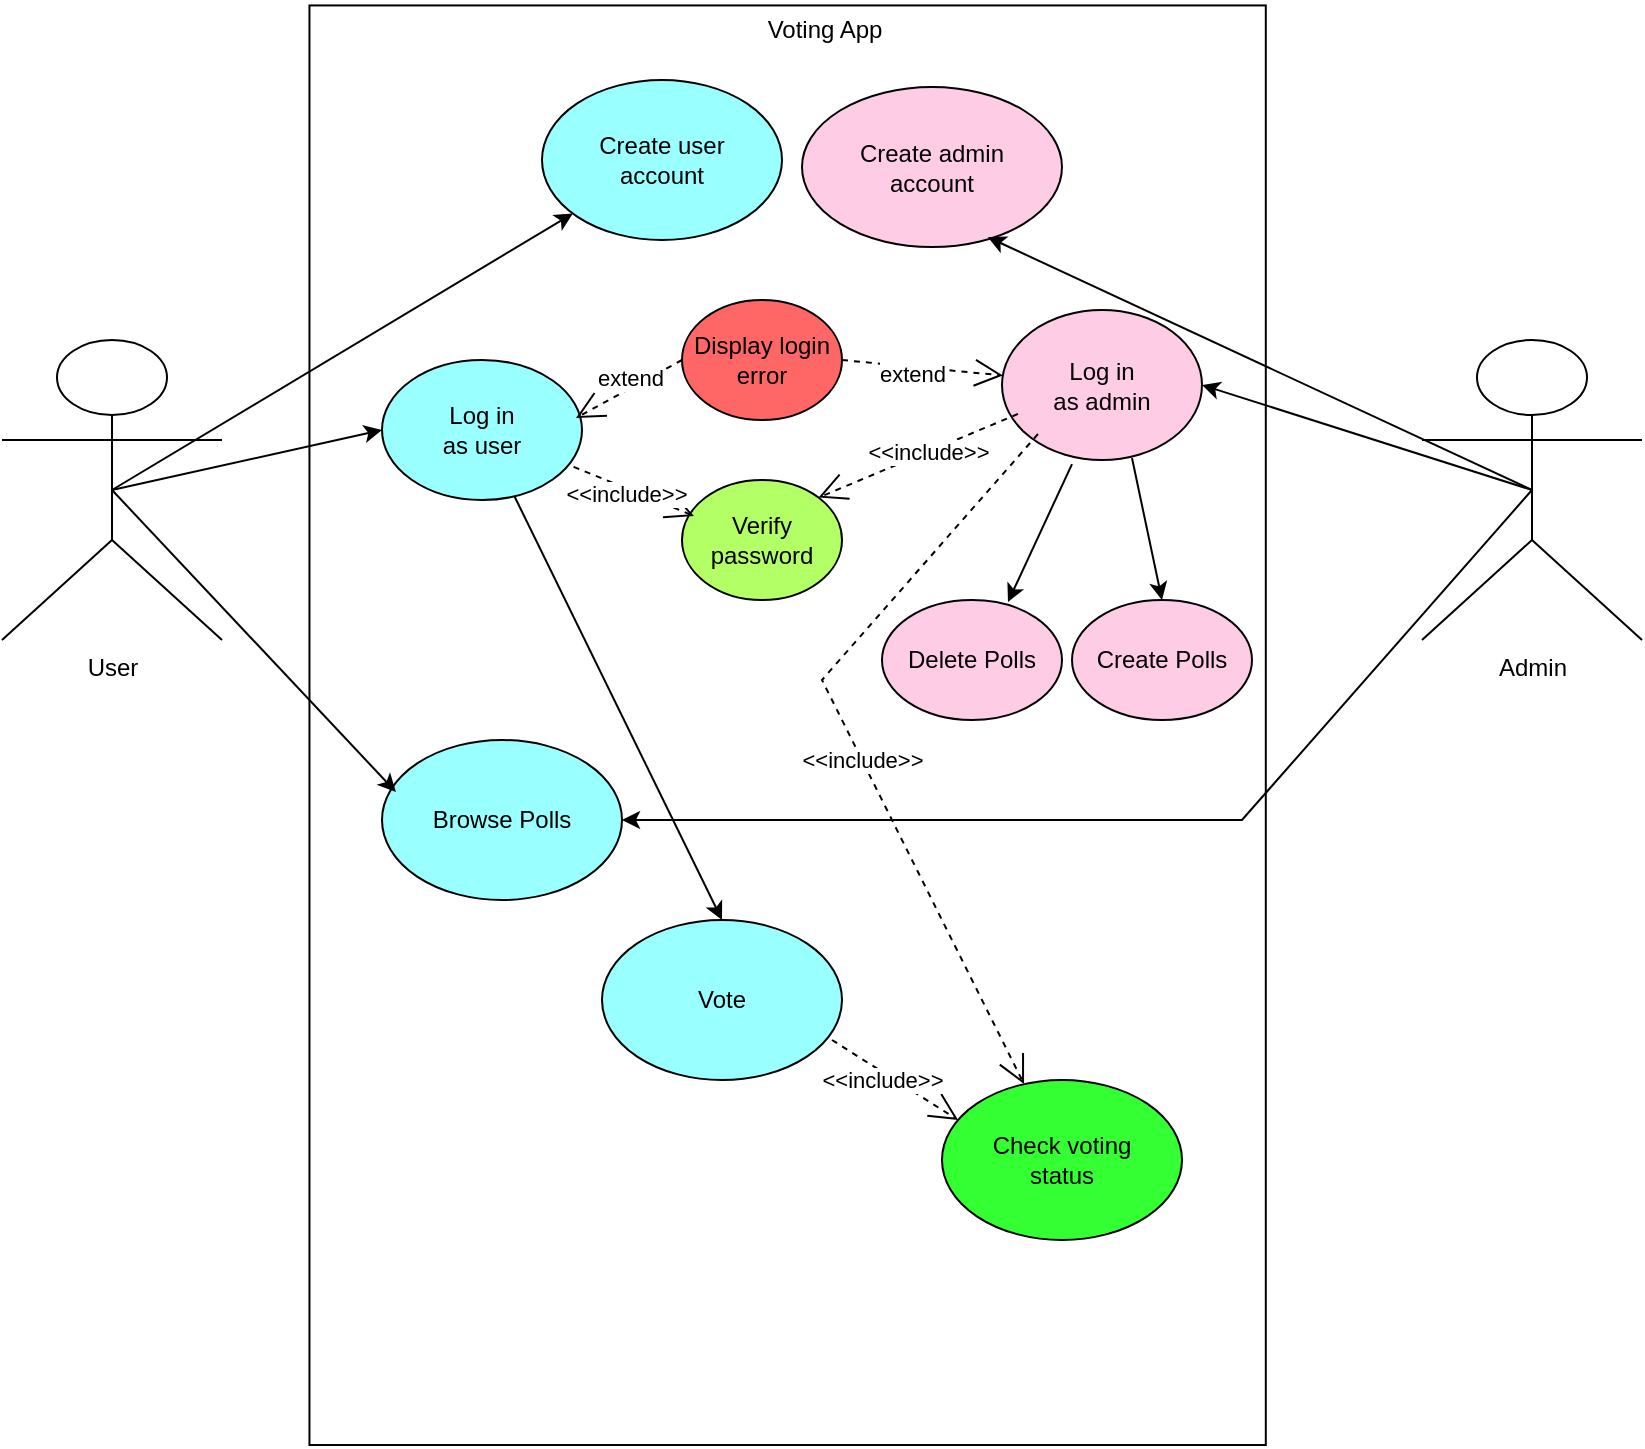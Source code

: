 <mxfile version="24.8.4">
  <diagram name="Page-1" id="0BV_9wrWU9VkHLlw-FYD">
    <mxGraphModel dx="1434" dy="746" grid="1" gridSize="10" guides="1" tooltips="1" connect="1" arrows="1" fold="1" page="1" pageScale="1" pageWidth="850" pageHeight="1100" math="0" shadow="0">
      <root>
        <mxCell id="0" />
        <mxCell id="1" parent="0" />
        <mxCell id="9rW0PvsvgF_CwK7unK1E-14" value="" style="rounded=0;whiteSpace=wrap;html=1;rotation=90;" parent="1" vertex="1">
          <mxGeometry x="42.92" y="133.53" width="719.79" height="478.17" as="geometry" />
        </mxCell>
        <mxCell id="9rW0PvsvgF_CwK7unK1E-18" value="Voting App" style="text;html=1;align=center;verticalAlign=middle;resizable=0;points=[];autosize=1;strokeColor=none;fillColor=none;" parent="1" vertex="1">
          <mxGeometry x="381.11" y="10" width="80" height="30" as="geometry" />
        </mxCell>
        <mxCell id="9rW0PvsvgF_CwK7unK1E-20" value="User" style="shape=umlActor;verticalLabelPosition=bottom;verticalAlign=top;html=1;outlineConnect=0;" parent="1" vertex="1">
          <mxGeometry x="10" y="180" width="110" height="150" as="geometry" />
        </mxCell>
        <mxCell id="9rW0PvsvgF_CwK7unK1E-33" value="Log in&lt;div&gt;as user&lt;/div&gt;" style="ellipse;whiteSpace=wrap;html=1;fillColor=#99FFFF;" parent="1" vertex="1">
          <mxGeometry x="200" y="190" width="100" height="70" as="geometry" />
        </mxCell>
        <mxCell id="9rW0PvsvgF_CwK7unK1E-34" value="Vote" style="ellipse;whiteSpace=wrap;html=1;fillColor=#99FFFF;" parent="1" vertex="1">
          <mxGeometry x="310" y="470" width="120" height="80" as="geometry" />
        </mxCell>
        <mxCell id="9rW0PvsvgF_CwK7unK1E-36" value="Check voting&lt;div&gt;status&lt;/div&gt;" style="ellipse;whiteSpace=wrap;html=1;fillColor=#33FF33;" parent="1" vertex="1">
          <mxGeometry x="480" y="550" width="120" height="80" as="geometry" />
        </mxCell>
        <mxCell id="9rW0PvsvgF_CwK7unK1E-37" value="Delete Polls" style="ellipse;whiteSpace=wrap;html=1;fillColor=#FFCCE6;" parent="1" vertex="1">
          <mxGeometry x="450" y="310" width="90" height="60" as="geometry" />
        </mxCell>
        <mxCell id="9rW0PvsvgF_CwK7unK1E-38" value="Create Polls" style="ellipse;whiteSpace=wrap;html=1;fillColor=#FFCCE6;" parent="1" vertex="1">
          <mxGeometry x="545" y="310" width="90" height="60" as="geometry" />
        </mxCell>
        <mxCell id="9rW0PvsvgF_CwK7unK1E-35" value="Browse Polls" style="ellipse;whiteSpace=wrap;html=1;fillColor=#99FFFF;" parent="1" vertex="1">
          <mxGeometry x="200" y="380" width="120" height="80" as="geometry" />
        </mxCell>
        <mxCell id="9rW0PvsvgF_CwK7unK1E-61" value="Verify password" style="ellipse;whiteSpace=wrap;html=1;strokeColor=#000000;fillColor=#B3FF66;" parent="1" vertex="1">
          <mxGeometry x="350" y="250" width="80" height="60" as="geometry" />
        </mxCell>
        <mxCell id="9rW0PvsvgF_CwK7unK1E-62" value="Display login error" style="ellipse;whiteSpace=wrap;html=1;fillColor=#FF6666;" parent="1" vertex="1">
          <mxGeometry x="350" y="160" width="80" height="60" as="geometry" />
        </mxCell>
        <mxCell id="9rW0PvsvgF_CwK7unK1E-63" value="Admin" style="shape=umlActor;verticalLabelPosition=bottom;verticalAlign=top;html=1;outlineConnect=0;" parent="1" vertex="1">
          <mxGeometry x="720" y="180" width="110" height="150" as="geometry" />
        </mxCell>
        <mxCell id="9rW0PvsvgF_CwK7unK1E-108" value="" style="endArrow=classic;html=1;rounded=0;exitX=0.5;exitY=0.5;exitDx=0;exitDy=0;exitPerimeter=0;entryX=0.058;entryY=0.325;entryDx=0;entryDy=0;entryPerimeter=0;" parent="1" source="9rW0PvsvgF_CwK7unK1E-20" target="9rW0PvsvgF_CwK7unK1E-35" edge="1">
          <mxGeometry width="50" height="50" relative="1" as="geometry">
            <mxPoint x="100" y="260" as="sourcePoint" />
            <mxPoint x="190" y="310" as="targetPoint" />
          </mxGeometry>
        </mxCell>
        <mxCell id="9rW0PvsvgF_CwK7unK1E-109" value="" style="endArrow=classic;html=1;rounded=0;exitX=0.5;exitY=0.5;exitDx=0;exitDy=0;exitPerimeter=0;entryX=1;entryY=0.5;entryDx=0;entryDy=0;" parent="1" source="9rW0PvsvgF_CwK7unK1E-63" target="9rW0PvsvgF_CwK7unK1E-35" edge="1">
          <mxGeometry width="50" height="50" relative="1" as="geometry">
            <mxPoint x="672.64" y="270" as="sourcePoint" />
            <mxPoint x="620" y="290" as="targetPoint" />
            <Array as="points">
              <mxPoint x="630" y="420" />
            </Array>
          </mxGeometry>
        </mxCell>
        <mxCell id="9rW0PvsvgF_CwK7unK1E-112" value="" style="endArrow=classic;html=1;rounded=0;exitX=0.5;exitY=0.5;exitDx=0;exitDy=0;exitPerimeter=0;entryX=0;entryY=0.5;entryDx=0;entryDy=0;" parent="1" source="9rW0PvsvgF_CwK7unK1E-20" target="9rW0PvsvgF_CwK7unK1E-33" edge="1">
          <mxGeometry width="50" height="50" relative="1" as="geometry">
            <mxPoint x="100" y="240" as="sourcePoint" />
            <mxPoint x="242" y="301" as="targetPoint" />
          </mxGeometry>
        </mxCell>
        <mxCell id="9rW0PvsvgF_CwK7unK1E-113" value="" style="endArrow=classic;html=1;rounded=0;exitX=0.5;exitY=0.5;exitDx=0;exitDy=0;exitPerimeter=0;" parent="1" source="9rW0PvsvgF_CwK7unK1E-20" target="9rW0PvsvgF_CwK7unK1E-111" edge="1">
          <mxGeometry width="50" height="50" relative="1" as="geometry">
            <mxPoint x="95" y="250" as="sourcePoint" />
            <mxPoint x="370" y="250" as="targetPoint" />
          </mxGeometry>
        </mxCell>
        <mxCell id="9rW0PvsvgF_CwK7unK1E-111" value="Create user&lt;div&gt;account&lt;/div&gt;" style="ellipse;whiteSpace=wrap;html=1;fillColor=#99FFFF;" parent="1" vertex="1">
          <mxGeometry x="280" y="50.0" width="120" height="80" as="geometry" />
        </mxCell>
        <mxCell id="9rW0PvsvgF_CwK7unK1E-118" value="extend" style="endArrow=open;endSize=12;dashed=1;html=1;rounded=0;exitX=0;exitY=0.5;exitDx=0;exitDy=0;entryX=0.97;entryY=0.414;entryDx=0;entryDy=0;entryPerimeter=0;" parent="1" source="9rW0PvsvgF_CwK7unK1E-62" target="9rW0PvsvgF_CwK7unK1E-33" edge="1">
          <mxGeometry x="-0.113" y="-4" width="160" relative="1" as="geometry">
            <mxPoint x="299.36" y="270" as="sourcePoint" />
            <mxPoint x="370" y="220" as="targetPoint" />
            <mxPoint as="offset" />
            <Array as="points" />
          </mxGeometry>
        </mxCell>
        <mxCell id="9rW0PvsvgF_CwK7unK1E-119" value="&amp;lt;&amp;lt;include&amp;gt;&amp;gt;" style="endArrow=open;endSize=12;dashed=1;html=1;rounded=0;exitX=0.958;exitY=0.763;exitDx=0;exitDy=0;exitPerimeter=0;entryX=0.075;entryY=0.3;entryDx=0;entryDy=0;entryPerimeter=0;" parent="1" source="9rW0PvsvgF_CwK7unK1E-33" target="9rW0PvsvgF_CwK7unK1E-61" edge="1">
          <mxGeometry x="-0.112" y="-3" width="160" relative="1" as="geometry">
            <mxPoint x="385" y="240.0" as="sourcePoint" />
            <mxPoint x="360" y="280" as="targetPoint" />
            <mxPoint as="offset" />
            <Array as="points" />
          </mxGeometry>
        </mxCell>
        <mxCell id="9rW0PvsvgF_CwK7unK1E-127" value="Create admin&lt;div&gt;account&lt;/div&gt;" style="ellipse;whiteSpace=wrap;html=1;fillColor=#FFCCE6;" parent="1" vertex="1">
          <mxGeometry x="410" y="53.53" width="130" height="80" as="geometry" />
        </mxCell>
        <mxCell id="9rW0PvsvgF_CwK7unK1E-128" value="" style="endArrow=classic;html=1;rounded=0;exitX=0.5;exitY=0.5;exitDx=0;exitDy=0;exitPerimeter=0;entryX=0.715;entryY=0.938;entryDx=0;entryDy=0;entryPerimeter=0;" parent="1" source="9rW0PvsvgF_CwK7unK1E-63" target="9rW0PvsvgF_CwK7unK1E-127" edge="1">
          <mxGeometry width="50" height="50" relative="1" as="geometry">
            <mxPoint x="560" y="201.83" as="sourcePoint" />
            <mxPoint x="610" y="151.83" as="targetPoint" />
          </mxGeometry>
        </mxCell>
        <mxCell id="9rW0PvsvgF_CwK7unK1E-129" value="Log in&lt;div&gt;as admin&lt;/div&gt;" style="ellipse;whiteSpace=wrap;html=1;fillColor=#FFCCE6;" parent="1" vertex="1">
          <mxGeometry x="510" y="165" width="100" height="75" as="geometry" />
        </mxCell>
        <mxCell id="9rW0PvsvgF_CwK7unK1E-130" value="" style="endArrow=classic;html=1;rounded=0;entryX=1;entryY=0.5;entryDx=0;entryDy=0;exitX=0.5;exitY=0.5;exitDx=0;exitDy=0;exitPerimeter=0;" parent="1" source="9rW0PvsvgF_CwK7unK1E-63" target="9rW0PvsvgF_CwK7unK1E-129" edge="1">
          <mxGeometry width="50" height="50" relative="1" as="geometry">
            <mxPoint x="730" y="260" as="sourcePoint" />
            <mxPoint x="573" y="135" as="targetPoint" />
          </mxGeometry>
        </mxCell>
        <mxCell id="9rW0PvsvgF_CwK7unK1E-150" value="&amp;lt;&amp;lt;include&amp;gt;&amp;gt;" style="endArrow=open;endSize=12;dashed=1;html=1;rounded=0;exitX=0.08;exitY=0.693;exitDx=0;exitDy=0;exitPerimeter=0;entryX=1;entryY=0;entryDx=0;entryDy=0;" parent="1" source="9rW0PvsvgF_CwK7unK1E-129" target="9rW0PvsvgF_CwK7unK1E-61" edge="1">
          <mxGeometry x="-0.099" width="160" relative="1" as="geometry">
            <mxPoint x="480" y="211.5" as="sourcePoint" />
            <mxPoint x="430" y="238.5" as="targetPoint" />
            <mxPoint as="offset" />
            <Array as="points" />
          </mxGeometry>
        </mxCell>
        <mxCell id="9rW0PvsvgF_CwK7unK1E-151" value="extend" style="endArrow=open;endSize=12;dashed=1;html=1;rounded=0;exitX=1;exitY=0.5;exitDx=0;exitDy=0;" parent="1" source="9rW0PvsvgF_CwK7unK1E-62" target="9rW0PvsvgF_CwK7unK1E-129" edge="1">
          <mxGeometry x="-0.113" y="-4" width="160" relative="1" as="geometry">
            <mxPoint x="360" y="210" as="sourcePoint" />
            <mxPoint x="308" y="224" as="targetPoint" />
            <mxPoint as="offset" />
            <Array as="points" />
          </mxGeometry>
        </mxCell>
        <mxCell id="9rW0PvsvgF_CwK7unK1E-152" value="" style="endArrow=classic;html=1;rounded=0;exitX=0.65;exitY=0.987;exitDx=0;exitDy=0;exitPerimeter=0;" parent="1" source="9rW0PvsvgF_CwK7unK1E-129" edge="1">
          <mxGeometry width="50" height="50" relative="1" as="geometry">
            <mxPoint x="400" y="390" as="sourcePoint" />
            <mxPoint x="590" y="310" as="targetPoint" />
          </mxGeometry>
        </mxCell>
        <mxCell id="9rW0PvsvgF_CwK7unK1E-153" value="" style="endArrow=classic;html=1;rounded=0;exitX=0.35;exitY=1.027;exitDx=0;exitDy=0;exitPerimeter=0;entryX=0.7;entryY=0.017;entryDx=0;entryDy=0;entryPerimeter=0;" parent="1" source="9rW0PvsvgF_CwK7unK1E-129" target="9rW0PvsvgF_CwK7unK1E-37" edge="1">
          <mxGeometry width="50" height="50" relative="1" as="geometry">
            <mxPoint x="532.5" y="232.5" as="sourcePoint" />
            <mxPoint x="510" y="320" as="targetPoint" />
          </mxGeometry>
        </mxCell>
        <mxCell id="9rW0PvsvgF_CwK7unK1E-156" value="" style="endArrow=classic;html=1;rounded=0;entryX=0.5;entryY=0;entryDx=0;entryDy=0;" parent="1" source="9rW0PvsvgF_CwK7unK1E-33" target="9rW0PvsvgF_CwK7unK1E-34" edge="1">
          <mxGeometry width="50" height="50" relative="1" as="geometry">
            <mxPoint x="260" y="260" as="sourcePoint" />
            <mxPoint x="402" y="411" as="targetPoint" />
          </mxGeometry>
        </mxCell>
        <mxCell id="9rW0PvsvgF_CwK7unK1E-158" value="&amp;lt;&amp;lt;include&amp;gt;&amp;gt;" style="endArrow=open;endSize=12;dashed=1;html=1;rounded=0;exitX=0.08;exitY=0.693;exitDx=0;exitDy=0;exitPerimeter=0;" parent="1" target="9rW0PvsvgF_CwK7unK1E-36" edge="1">
          <mxGeometry x="0.07" width="160" relative="1" as="geometry">
            <mxPoint x="528" y="227" as="sourcePoint" />
            <mxPoint x="428" y="269" as="targetPoint" />
            <mxPoint as="offset" />
            <Array as="points">
              <mxPoint x="420" y="350" />
            </Array>
          </mxGeometry>
        </mxCell>
        <mxCell id="9rW0PvsvgF_CwK7unK1E-159" value="&amp;lt;&amp;lt;include&amp;gt;&amp;gt;" style="endArrow=open;endSize=12;dashed=1;html=1;rounded=0;entryX=0.067;entryY=0.25;entryDx=0;entryDy=0;entryPerimeter=0;" parent="1" target="9rW0PvsvgF_CwK7unK1E-36" edge="1">
          <mxGeometry x="-0.147" y="-3" width="160" relative="1" as="geometry">
            <mxPoint x="425" y="530" as="sourcePoint" />
            <mxPoint x="485" y="557" as="targetPoint" />
            <mxPoint as="offset" />
            <Array as="points" />
          </mxGeometry>
        </mxCell>
      </root>
    </mxGraphModel>
  </diagram>
</mxfile>
